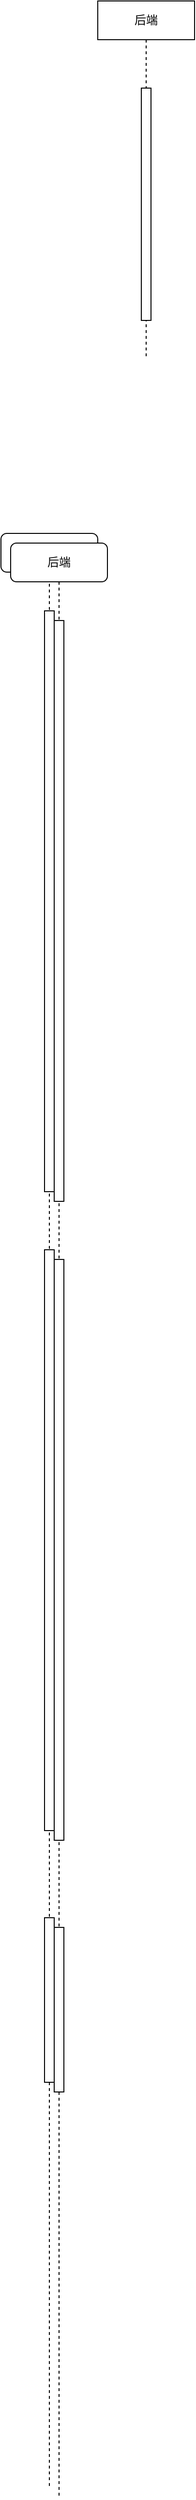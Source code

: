<mxfile version="10.7.0" type="github"><diagram id="tsz9XmMsNDyzd6c7vC5I" name="Page-1"><mxGraphModel dx="1038" dy="1711" grid="1" gridSize="10" guides="1" tooltips="1" connect="1" arrows="1" fold="1" page="1" pageScale="1" pageWidth="827" pageHeight="1169" math="0" shadow="0"><root><mxCell id="0"/><mxCell id="1" parent="0"/><mxCell id="Khu-GhLqQ6tCEPFsKKtB-1" value="后端" style="shape=umlLifeline;perimeter=lifelinePerimeter;whiteSpace=wrap;html=1;container=1;collapsible=0;recursiveResize=0;outlineConnect=0;rounded=1;shadow=0;comic=0;labelBackgroundColor=none;strokeColor=#000000;strokeWidth=1;fillColor=#FFFFFF;fontFamily=Verdana;fontSize=12;fontColor=#000000;align=center;size=40;" vertex="1" parent="1"><mxGeometry x="28" y="-580" width="100" height="2020" as="geometry"/></mxCell><mxCell id="Khu-GhLqQ6tCEPFsKKtB-2" value="" style="html=1;points=[];perimeter=orthogonalPerimeter;rounded=0;shadow=0;comic=0;labelBackgroundColor=none;strokeColor=#000000;strokeWidth=1;fillColor=#FFFFFF;fontFamily=Verdana;fontSize=12;fontColor=#000000;align=center;" vertex="1" parent="Khu-GhLqQ6tCEPFsKKtB-1"><mxGeometry x="45" y="740" width="10" height="600" as="geometry"/></mxCell><mxCell id="Khu-GhLqQ6tCEPFsKKtB-3" value="" style="html=1;points=[];perimeter=orthogonalPerimeter;" vertex="1" parent="Khu-GhLqQ6tCEPFsKKtB-1"><mxGeometry x="45" y="80" width="10" height="600" as="geometry"/></mxCell><mxCell id="Khu-GhLqQ6tCEPFsKKtB-4" value="" style="html=1;points=[];perimeter=orthogonalPerimeter;" vertex="1" parent="Khu-GhLqQ6tCEPFsKKtB-1"><mxGeometry x="45" y="1430" width="10" height="170" as="geometry"/></mxCell><mxCell id="Khu-GhLqQ6tCEPFsKKtB-5" value="后端" style="shape=umlLifeline;perimeter=lifelinePerimeter;whiteSpace=wrap;html=1;container=1;collapsible=0;recursiveResize=0;outlineConnect=0;rounded=1;shadow=0;comic=0;labelBackgroundColor=none;strokeColor=#000000;strokeWidth=1;fillColor=#FFFFFF;fontFamily=Verdana;fontSize=12;fontColor=#000000;align=center;size=40;" vertex="1" parent="1"><mxGeometry x="38" y="-570" width="100" height="2020" as="geometry"/></mxCell><mxCell id="Khu-GhLqQ6tCEPFsKKtB-6" value="" style="html=1;points=[];perimeter=orthogonalPerimeter;rounded=0;shadow=0;comic=0;labelBackgroundColor=none;strokeColor=#000000;strokeWidth=1;fillColor=#FFFFFF;fontFamily=Verdana;fontSize=12;fontColor=#000000;align=center;" vertex="1" parent="Khu-GhLqQ6tCEPFsKKtB-5"><mxGeometry x="45" y="740" width="10" height="600" as="geometry"/></mxCell><mxCell id="Khu-GhLqQ6tCEPFsKKtB-7" value="" style="html=1;points=[];perimeter=orthogonalPerimeter;" vertex="1" parent="Khu-GhLqQ6tCEPFsKKtB-5"><mxGeometry x="45" y="80" width="10" height="600" as="geometry"/></mxCell><mxCell id="Khu-GhLqQ6tCEPFsKKtB-8" value="" style="html=1;points=[];perimeter=orthogonalPerimeter;" vertex="1" parent="Khu-GhLqQ6tCEPFsKKtB-5"><mxGeometry x="45" y="1430" width="10" height="170" as="geometry"/></mxCell><mxCell id="Khu-GhLqQ6tCEPFsKKtB-10" value="后端" style="shape=umlLifeline;perimeter=lifelinePerimeter;whiteSpace=wrap;html=1;container=1;collapsible=0;recursiveResize=0;outlineConnect=0;" vertex="1" parent="1"><mxGeometry x="128" y="-1130" width="100" height="370" as="geometry"/></mxCell><mxCell id="Khu-GhLqQ6tCEPFsKKtB-9" value="" style="html=1;points=[];perimeter=orthogonalPerimeter;" vertex="1" parent="Khu-GhLqQ6tCEPFsKKtB-10"><mxGeometry x="45" y="90" width="10" height="240" as="geometry"/></mxCell></root></mxGraphModel></diagram></mxfile>